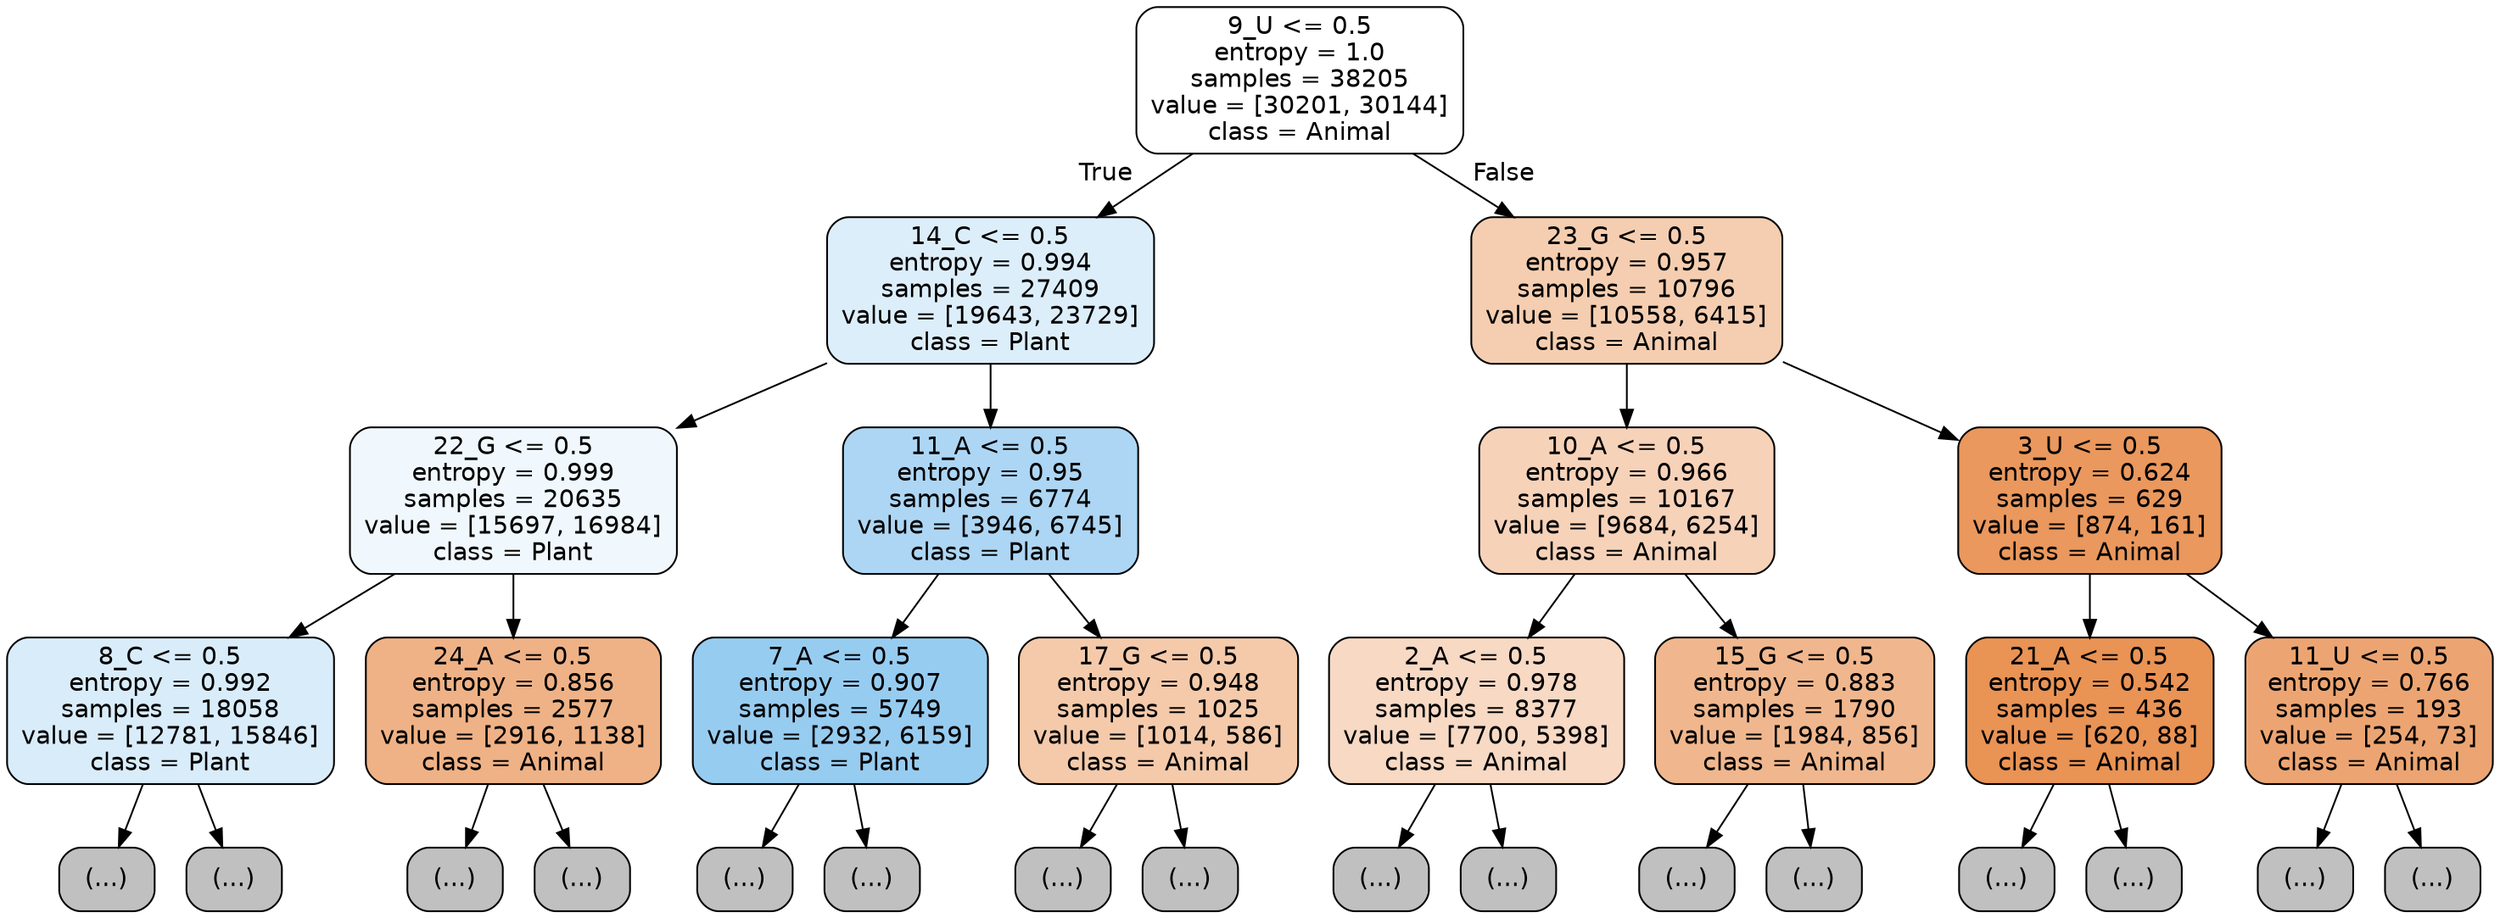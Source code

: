 digraph Tree {
node [shape=box, style="filled, rounded", color="black", fontname="helvetica"] ;
edge [fontname="helvetica"] ;
0 [label="9_U <= 0.5\nentropy = 1.0\nsamples = 38205\nvalue = [30201, 30144]\nclass = Animal", fillcolor="#ffffff"] ;
1 [label="14_C <= 0.5\nentropy = 0.994\nsamples = 27409\nvalue = [19643, 23729]\nclass = Plant", fillcolor="#ddeefb"] ;
0 -> 1 [labeldistance=2.5, labelangle=45, headlabel="True"] ;
2 [label="22_G <= 0.5\nentropy = 0.999\nsamples = 20635\nvalue = [15697, 16984]\nclass = Plant", fillcolor="#f0f8fd"] ;
1 -> 2 ;
3 [label="8_C <= 0.5\nentropy = 0.992\nsamples = 18058\nvalue = [12781, 15846]\nclass = Plant", fillcolor="#d9ecfa"] ;
2 -> 3 ;
4 [label="(...)", fillcolor="#C0C0C0"] ;
3 -> 4 ;
6497 [label="(...)", fillcolor="#C0C0C0"] ;
3 -> 6497 ;
8182 [label="24_A <= 0.5\nentropy = 0.856\nsamples = 2577\nvalue = [2916, 1138]\nclass = Animal", fillcolor="#efb286"] ;
2 -> 8182 ;
8183 [label="(...)", fillcolor="#C0C0C0"] ;
8182 -> 8183 ;
9210 [label="(...)", fillcolor="#C0C0C0"] ;
8182 -> 9210 ;
9271 [label="11_A <= 0.5\nentropy = 0.95\nsamples = 6774\nvalue = [3946, 6745]\nclass = Plant", fillcolor="#add6f4"] ;
1 -> 9271 ;
9272 [label="7_A <= 0.5\nentropy = 0.907\nsamples = 5749\nvalue = [2932, 6159]\nclass = Plant", fillcolor="#97ccf1"] ;
9271 -> 9272 ;
9273 [label="(...)", fillcolor="#C0C0C0"] ;
9272 -> 9273 ;
10704 [label="(...)", fillcolor="#C0C0C0"] ;
9272 -> 10704 ;
11285 [label="17_G <= 0.5\nentropy = 0.948\nsamples = 1025\nvalue = [1014, 586]\nclass = Animal", fillcolor="#f4caab"] ;
9271 -> 11285 ;
11286 [label="(...)", fillcolor="#C0C0C0"] ;
11285 -> 11286 ;
11739 [label="(...)", fillcolor="#C0C0C0"] ;
11285 -> 11739 ;
11882 [label="23_G <= 0.5\nentropy = 0.957\nsamples = 10796\nvalue = [10558, 6415]\nclass = Animal", fillcolor="#f5ceb1"] ;
0 -> 11882 [labeldistance=2.5, labelangle=-45, headlabel="False"] ;
11883 [label="10_A <= 0.5\nentropy = 0.966\nsamples = 10167\nvalue = [9684, 6254]\nclass = Animal", fillcolor="#f6d2b9"] ;
11882 -> 11883 ;
11884 [label="2_A <= 0.5\nentropy = 0.978\nsamples = 8377\nvalue = [7700, 5398]\nclass = Animal", fillcolor="#f7d9c4"] ;
11883 -> 11884 ;
11885 [label="(...)", fillcolor="#C0C0C0"] ;
11884 -> 11885 ;
14912 [label="(...)", fillcolor="#C0C0C0"] ;
11884 -> 14912 ;
15805 [label="15_G <= 0.5\nentropy = 0.883\nsamples = 1790\nvalue = [1984, 856]\nclass = Animal", fillcolor="#f0b78e"] ;
11883 -> 15805 ;
15806 [label="(...)", fillcolor="#C0C0C0"] ;
15805 -> 15806 ;
16421 [label="(...)", fillcolor="#C0C0C0"] ;
15805 -> 16421 ;
16592 [label="3_U <= 0.5\nentropy = 0.624\nsamples = 629\nvalue = [874, 161]\nclass = Animal", fillcolor="#ea985d"] ;
11882 -> 16592 ;
16593 [label="21_A <= 0.5\nentropy = 0.542\nsamples = 436\nvalue = [620, 88]\nclass = Animal", fillcolor="#e99355"] ;
16592 -> 16593 ;
16594 [label="(...)", fillcolor="#C0C0C0"] ;
16593 -> 16594 ;
16705 [label="(...)", fillcolor="#C0C0C0"] ;
16593 -> 16705 ;
16742 [label="11_U <= 0.5\nentropy = 0.766\nsamples = 193\nvalue = [254, 73]\nclass = Animal", fillcolor="#eca572"] ;
16592 -> 16742 ;
16743 [label="(...)", fillcolor="#C0C0C0"] ;
16742 -> 16743 ;
16794 [label="(...)", fillcolor="#C0C0C0"] ;
16742 -> 16794 ;
}